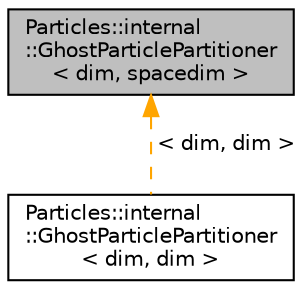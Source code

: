 digraph "Particles::internal::GhostParticlePartitioner&lt; dim, spacedim &gt;"
{
 // LATEX_PDF_SIZE
  edge [fontname="Helvetica",fontsize="10",labelfontname="Helvetica",labelfontsize="10"];
  node [fontname="Helvetica",fontsize="10",shape=record];
  Node1 [label="Particles::internal\l::GhostParticlePartitioner\l\< dim, spacedim \>",height=0.2,width=0.4,color="black", fillcolor="grey75", style="filled", fontcolor="black",tooltip=" "];
  Node1 -> Node2 [dir="back",color="orange",fontsize="10",style="dashed",label=" \< dim, dim \>" ,fontname="Helvetica"];
  Node2 [label="Particles::internal\l::GhostParticlePartitioner\l\< dim, dim \>",height=0.2,width=0.4,color="black", fillcolor="white", style="filled",URL="$structParticles_1_1internal_1_1GhostParticlePartitioner.html",tooltip=" "];
}
